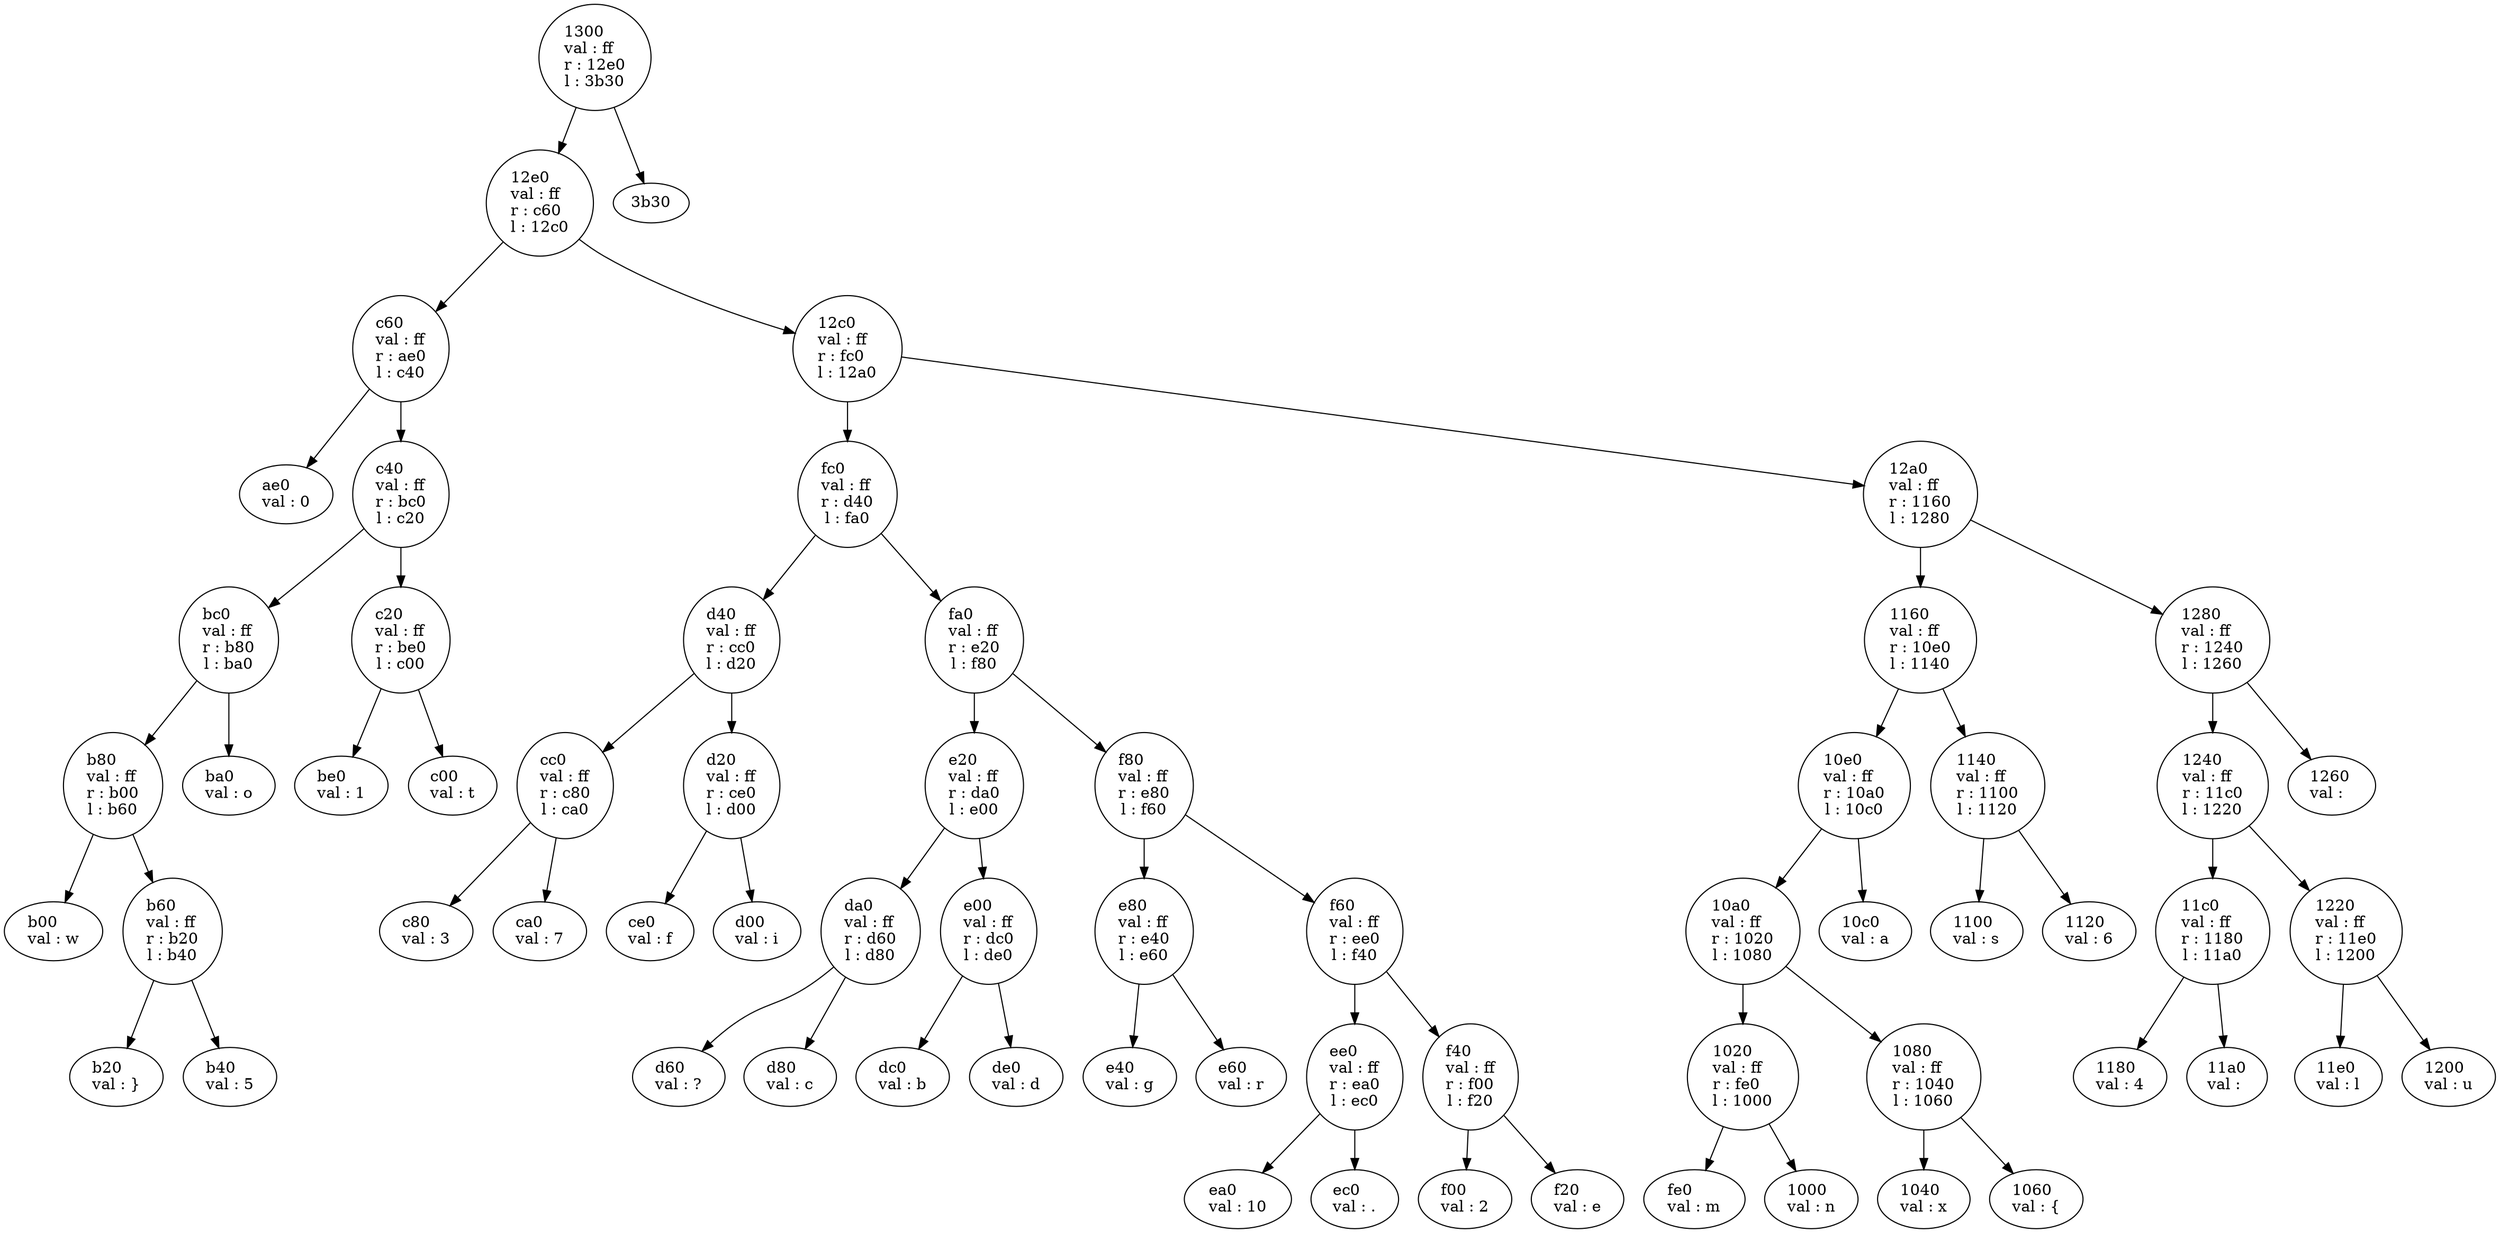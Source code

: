 strict digraph "" {
	graph [ordering="out"];
	"1300"[label="1300\lval : ff\lr : 12e0\ll : 3b30"]
	"1300" -> "12e0" 
	"12e0"[label="12e0\lval : ff\lr : c60\ll : 12c0"]
	"12e0" -> "c60" 
	"c60"[label="c60\lval : ff\lr : ae0\ll : c40"]
	"c60" -> "ae0" 
	"ae0"[label="ae0\lval : 0\l"]
	"c60" -> "c40" 
	"c40"[label="c40\lval : ff\lr : bc0\ll : c20"]
	"c40" -> "bc0" 
	"bc0"[label="bc0\lval : ff\lr : b80\ll : ba0"]
	"bc0" -> "b80" 
	"b80"[label="b80\lval : ff\lr : b00\ll : b60"]
	"b80" -> "b00" 
	"b00"[label="b00\lval : w\l"]
	"b80" -> "b60" 
	"b60"[label="b60\lval : ff\lr : b20\ll : b40"]
	"b60" -> "b20" 
	"b20"[label="b20\lval : }\l"]
	"b60" -> "b40" 
	"b40"[label="b40\lval : 5\l"]
	"bc0" -> "ba0" 
	"ba0"[label="ba0\lval : o\l"]
	"c40" -> "c20" 
	"c20"[label="c20\lval : ff\lr : be0\ll : c00"]
	"c20" -> "be0" 
	"be0"[label="be0\lval : 1\l"]
	"c20" -> "c00" 
	"c00"[label="c00\lval : t\l"]
	"12e0" -> "12c0" 
	"12c0"[label="12c0\lval : ff\lr : fc0\ll : 12a0"]
	"12c0" -> "fc0" 
	"fc0"[label="fc0\lval : ff\lr : d40\ll : fa0"]
	"fc0" -> "d40" 
	"d40"[label="d40\lval : ff\lr : cc0\ll : d20"]
	"d40" -> "cc0" 
	"cc0"[label="cc0\lval : ff\lr : c80\ll : ca0"]
	"cc0" -> "c80" 
	"c80"[label="c80\lval : 3\l"]
	"cc0" -> "ca0" 
	"ca0"[label="ca0\lval : 7\l"]
	"d40" -> "d20" 
	"d20"[label="d20\lval : ff\lr : ce0\ll : d00"]
	"d20" -> "ce0" 
	"ce0"[label="ce0\lval : f\l"]
	"d20" -> "d00" 
	"d00"[label="d00\lval : i\l"]
	"fc0" -> "fa0" 
	"fa0"[label="fa0\lval : ff\lr : e20\ll : f80"]
	"fa0" -> "e20" 
	"e20"[label="e20\lval : ff\lr : da0\ll : e00"]
	"e20" -> "da0" 
	"da0"[label="da0\lval : ff\lr : d60\ll : d80"]
	"da0" -> "d60" 
	"d60"[label="d60\lval : ?\l"]
	"da0" -> "d80" 
	"d80"[label="d80\lval : c\l"]
	"e20" -> "e00" 
	"e00"[label="e00\lval : ff\lr : dc0\ll : de0"]
	"e00" -> "dc0" 
	"dc0"[label="dc0\lval : b\l"]
	"e00" -> "de0" 
	"de0"[label="de0\lval : d\l"]
	"fa0" -> "f80" 
	"f80"[label="f80\lval : ff\lr : e80\ll : f60"]
	"f80" -> "e80" 
	"e80"[label="e80\lval : ff\lr : e40\ll : e60"]
	"e80" -> "e40" 
	"e40"[label="e40\lval : g\l"]
	"e80" -> "e60" 
	"e60"[label="e60\lval : r\l"]
	"f80" -> "f60" 
	"f60"[label="f60\lval : ff\lr : ee0\ll : f40"]
	"f60" -> "ee0" 
	"ee0"[label="ee0\lval : ff\lr : ea0\ll : ec0"]
	"ee0" -> "ea0" 
	"ea0"[label="ea0\lval : 10\l"]
	"ee0" -> "ec0" 
	"ec0"[label="ec0\lval : .\l"]
	"f60" -> "f40" 
	"f40"[label="f40\lval : ff\lr : f00\ll : f20"]
	"f40" -> "f00" 
	"f00"[label="f00\lval : 2\l"]
	"f40" -> "f20" 
	"f20"[label="f20\lval : e\l"]
	"12c0" -> "12a0" 
	"12a0"[label="12a0\lval : ff\lr : 1160\ll : 1280"]
	"12a0" -> "1160" 
	"1160"[label="1160\lval : ff\lr : 10e0\ll : 1140"]
	"1160" -> "10e0" 
	"10e0"[label="10e0\lval : ff\lr : 10a0\ll : 10c0"]
	"10e0" -> "10a0" 
	"10a0"[label="10a0\lval : ff\lr : 1020\ll : 1080"]
	"10a0" -> "1020" 
	"1020"[label="1020\lval : ff\lr : fe0\ll : 1000"]
	"1020" -> "fe0" 
	"fe0"[label="fe0\lval : m\l"]
	"1020" -> "1000" 
	"1000"[label="1000\lval : n\l"]
	"10a0" -> "1080" 
	"1080"[label="1080\lval : ff\lr : 1040\ll : 1060"]
	"1080" -> "1040" 
	"1040"[label="1040\lval : x\l"]
	"1080" -> "1060" 
	"1060"[label="1060\lval : {\l"]
	"10e0" -> "10c0" 
	"10c0"[label="10c0\lval : a\l"]
	"1160" -> "1140" 
	"1140"[label="1140\lval : ff\lr : 1100\ll : 1120"]
	"1140" -> "1100" 
	"1100"[label="1100\lval : s\l"]
	"1140" -> "1120" 
	"1120"[label="1120\lval : 6\l"]
	"12a0" -> "1280" 
	"1280"[label="1280\lval : ff\lr : 1240\ll : 1260"]
	"1280" -> "1240" 
	"1240"[label="1240\lval : ff\lr : 11c0\ll : 1220"]
	"1240" -> "11c0" 
	"11c0"[label="11c0\lval : ff\lr : 1180\ll : 11a0"]
	"11c0" -> "1180" 
	"1180"[label="1180\lval : 4\l"]
	"11c0" -> "11a0" 
	"11a0"[label="11a0\lval : \l"]
	"1240" -> "1220" 
	"1220"[label="1220\lval : ff\lr : 11e0\ll : 1200"]
	"1220" -> "11e0" 
	"11e0"[label="11e0\lval : l\l"]
	"1220" -> "1200" 
	"1200"[label="1200\lval : u\l"]
	"1280" -> "1260" 
	"1260"[label="1260\lval :  \l"]
	"1300" -> "3b30" 
}